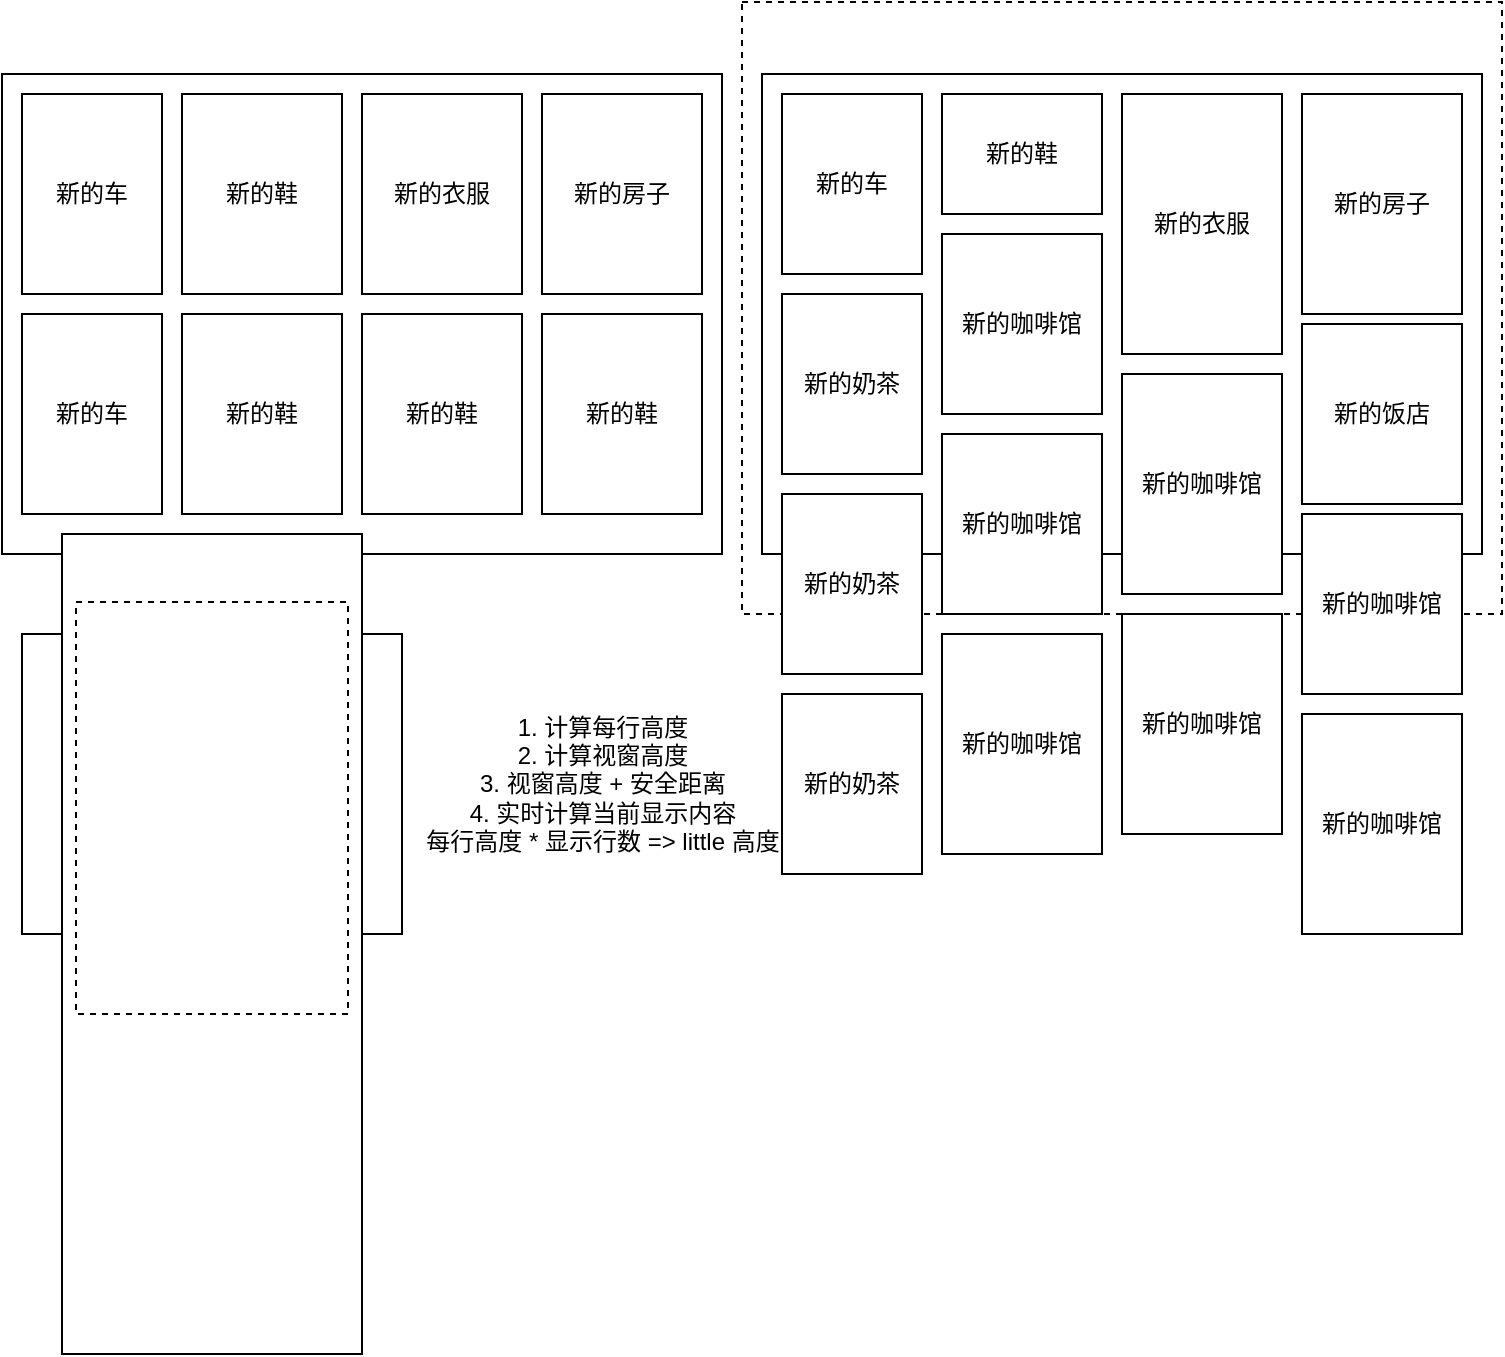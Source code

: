 <mxfile version="20.3.2" type="device"><diagram id="o_JYJKblqi_muxrTzNt4" name="第 1 页"><mxGraphModel dx="451" dy="323" grid="1" gridSize="10" guides="1" tooltips="1" connect="1" arrows="1" fold="1" page="1" pageScale="1" pageWidth="827" pageHeight="1169" math="0" shadow="0"><root><mxCell id="0"/><mxCell id="1" parent="0"/><mxCell id="1EX5abrAuzuTgw34l16H-33" value="" style="rounded=0;whiteSpace=wrap;html=1;dashed=1;" vertex="1" parent="1"><mxGeometry x="440" y="4" width="380" height="306" as="geometry"/></mxCell><mxCell id="1EX5abrAuzuTgw34l16H-7" value="" style="rounded=0;whiteSpace=wrap;html=1;" vertex="1" parent="1"><mxGeometry x="450" y="40" width="360" height="240" as="geometry"/></mxCell><mxCell id="1EX5abrAuzuTgw34l16H-1" value="" style="rounded=0;whiteSpace=wrap;html=1;" vertex="1" parent="1"><mxGeometry x="70" y="40" width="360" height="240" as="geometry"/></mxCell><mxCell id="1EX5abrAuzuTgw34l16H-2" value="新的车" style="rounded=0;whiteSpace=wrap;html=1;" vertex="1" parent="1"><mxGeometry x="80" y="50" width="70" height="100" as="geometry"/></mxCell><mxCell id="1EX5abrAuzuTgw34l16H-3" value="新的鞋" style="rounded=0;whiteSpace=wrap;html=1;" vertex="1" parent="1"><mxGeometry x="160" y="50" width="80" height="100" as="geometry"/></mxCell><mxCell id="1EX5abrAuzuTgw34l16H-5" value="新的衣服" style="rounded=0;whiteSpace=wrap;html=1;" vertex="1" parent="1"><mxGeometry x="250" y="50" width="80" height="100" as="geometry"/></mxCell><mxCell id="1EX5abrAuzuTgw34l16H-6" value="新的房子" style="rounded=0;whiteSpace=wrap;html=1;" vertex="1" parent="1"><mxGeometry x="340" y="50" width="80" height="100" as="geometry"/></mxCell><mxCell id="1EX5abrAuzuTgw34l16H-8" value="新的车" style="rounded=0;whiteSpace=wrap;html=1;" vertex="1" parent="1"><mxGeometry x="460" y="50" width="70" height="90" as="geometry"/></mxCell><mxCell id="1EX5abrAuzuTgw34l16H-9" value="新的鞋" style="rounded=0;whiteSpace=wrap;html=1;" vertex="1" parent="1"><mxGeometry x="540" y="50" width="80" height="60" as="geometry"/></mxCell><mxCell id="1EX5abrAuzuTgw34l16H-10" value="新的衣服" style="rounded=0;whiteSpace=wrap;html=1;" vertex="1" parent="1"><mxGeometry x="630" y="50" width="80" height="130" as="geometry"/></mxCell><mxCell id="1EX5abrAuzuTgw34l16H-11" value="新的房子" style="rounded=0;whiteSpace=wrap;html=1;" vertex="1" parent="1"><mxGeometry x="720" y="50" width="80" height="110" as="geometry"/></mxCell><mxCell id="1EX5abrAuzuTgw34l16H-12" value="新的车" style="rounded=0;whiteSpace=wrap;html=1;" vertex="1" parent="1"><mxGeometry x="80" y="160" width="70" height="100" as="geometry"/></mxCell><mxCell id="1EX5abrAuzuTgw34l16H-14" value="新的鞋" style="rounded=0;whiteSpace=wrap;html=1;" vertex="1" parent="1"><mxGeometry x="160" y="160" width="80" height="100" as="geometry"/></mxCell><mxCell id="1EX5abrAuzuTgw34l16H-15" value="新的鞋" style="rounded=0;whiteSpace=wrap;html=1;" vertex="1" parent="1"><mxGeometry x="250" y="160" width="80" height="100" as="geometry"/></mxCell><mxCell id="1EX5abrAuzuTgw34l16H-16" value="新的鞋" style="rounded=0;whiteSpace=wrap;html=1;" vertex="1" parent="1"><mxGeometry x="340" y="160" width="80" height="100" as="geometry"/></mxCell><mxCell id="1EX5abrAuzuTgw34l16H-17" value="新的咖啡馆" style="rounded=0;whiteSpace=wrap;html=1;" vertex="1" parent="1"><mxGeometry x="540" y="120" width="80" height="90" as="geometry"/></mxCell><mxCell id="1EX5abrAuzuTgw34l16H-18" value="新的奶茶" style="rounded=0;whiteSpace=wrap;html=1;" vertex="1" parent="1"><mxGeometry x="460" y="150" width="70" height="90" as="geometry"/></mxCell><mxCell id="1EX5abrAuzuTgw34l16H-19" value="新的饭店" style="rounded=0;whiteSpace=wrap;html=1;" vertex="1" parent="1"><mxGeometry x="720" y="165" width="80" height="90" as="geometry"/></mxCell><mxCell id="1EX5abrAuzuTgw34l16H-21" value="" style="rounded=0;whiteSpace=wrap;html=1;" vertex="1" parent="1"><mxGeometry x="80" y="320" width="190" height="150" as="geometry"/></mxCell><mxCell id="1EX5abrAuzuTgw34l16H-20" value="" style="rounded=0;whiteSpace=wrap;html=1;" vertex="1" parent="1"><mxGeometry x="100" y="270" width="150" height="410" as="geometry"/></mxCell><mxCell id="1EX5abrAuzuTgw34l16H-22" value="" style="rounded=0;whiteSpace=wrap;html=1;dashed=1;" vertex="1" parent="1"><mxGeometry x="107" y="304" width="136" height="206" as="geometry"/></mxCell><mxCell id="1EX5abrAuzuTgw34l16H-23" value="1. 计算每行高度&lt;br&gt;2. 计算视窗高度&lt;br&gt;3. 视窗高度 + 安全距离&lt;br&gt;4. 实时计算当前显示内容&lt;br&gt;每行高度 * 显示行数 =&amp;gt; little 高度" style="text;html=1;align=center;verticalAlign=middle;resizable=0;points=[];autosize=1;strokeColor=none;fillColor=none;" vertex="1" parent="1"><mxGeometry x="270" y="350" width="200" height="90" as="geometry"/></mxCell><mxCell id="1EX5abrAuzuTgw34l16H-24" value="新的奶茶" style="rounded=0;whiteSpace=wrap;html=1;" vertex="1" parent="1"><mxGeometry x="460" y="250" width="70" height="90" as="geometry"/></mxCell><mxCell id="1EX5abrAuzuTgw34l16H-25" value="新的咖啡馆" style="rounded=0;whiteSpace=wrap;html=1;" vertex="1" parent="1"><mxGeometry x="540" y="220" width="80" height="90" as="geometry"/></mxCell><mxCell id="1EX5abrAuzuTgw34l16H-26" value="新的咖啡馆" style="rounded=0;whiteSpace=wrap;html=1;" vertex="1" parent="1"><mxGeometry x="630" y="190" width="80" height="110" as="geometry"/></mxCell><mxCell id="1EX5abrAuzuTgw34l16H-27" value="新的咖啡馆" style="rounded=0;whiteSpace=wrap;html=1;" vertex="1" parent="1"><mxGeometry x="720" y="260" width="80" height="90" as="geometry"/></mxCell><mxCell id="1EX5abrAuzuTgw34l16H-28" value="新的咖啡馆" style="rounded=0;whiteSpace=wrap;html=1;" vertex="1" parent="1"><mxGeometry x="540" y="320" width="80" height="110" as="geometry"/></mxCell><mxCell id="1EX5abrAuzuTgw34l16H-29" value="新的咖啡馆" style="rounded=0;whiteSpace=wrap;html=1;" vertex="1" parent="1"><mxGeometry x="630" y="310" width="80" height="110" as="geometry"/></mxCell><mxCell id="1EX5abrAuzuTgw34l16H-30" value="新的咖啡馆" style="rounded=0;whiteSpace=wrap;html=1;" vertex="1" parent="1"><mxGeometry x="720" y="360" width="80" height="110" as="geometry"/></mxCell><mxCell id="1EX5abrAuzuTgw34l16H-32" value="新的奶茶" style="rounded=0;whiteSpace=wrap;html=1;" vertex="1" parent="1"><mxGeometry x="460" y="350" width="70" height="90" as="geometry"/></mxCell></root></mxGraphModel></diagram></mxfile>